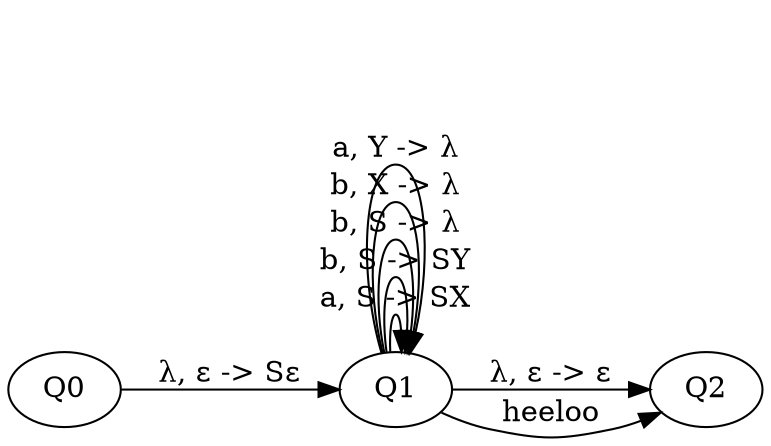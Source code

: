 // The Round Table
digraph finite_state_machine {
	rankdir=LR size="8,5"
	Q0
	Q1
	Q2
	Q1 -> Q1 [label="a, S -> SX"]
	Q1 -> Q1 [label="b, S -> SY"]
	Q1 -> Q1 [label="b, S -> λ"]
	Q1 -> Q1 [label="b, X -> λ"]
	Q1 -> Q1 [label="a, Y -> λ"]
	Q0 -> Q1 [label="λ, ε -> Sε"]
	Q1 -> Q2 [label="λ, ε -> ε"]
	Q1 -> Q2 [label=heeloo]
}
